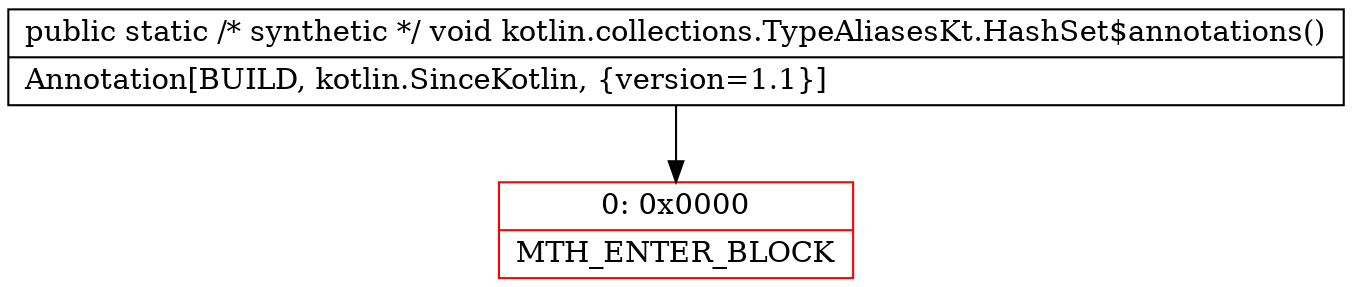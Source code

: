 digraph "CFG forkotlin.collections.TypeAliasesKt.HashSet$annotations()V" {
subgraph cluster_Region_1049076377 {
label = "R(0)";
node [shape=record,color=blue];
}
Node_0 [shape=record,color=red,label="{0\:\ 0x0000|MTH_ENTER_BLOCK\l}"];
MethodNode[shape=record,label="{public static \/* synthetic *\/ void kotlin.collections.TypeAliasesKt.HashSet$annotations()  | Annotation[BUILD, kotlin.SinceKotlin, \{version=1.1\}]\l}"];
MethodNode -> Node_0;
}

